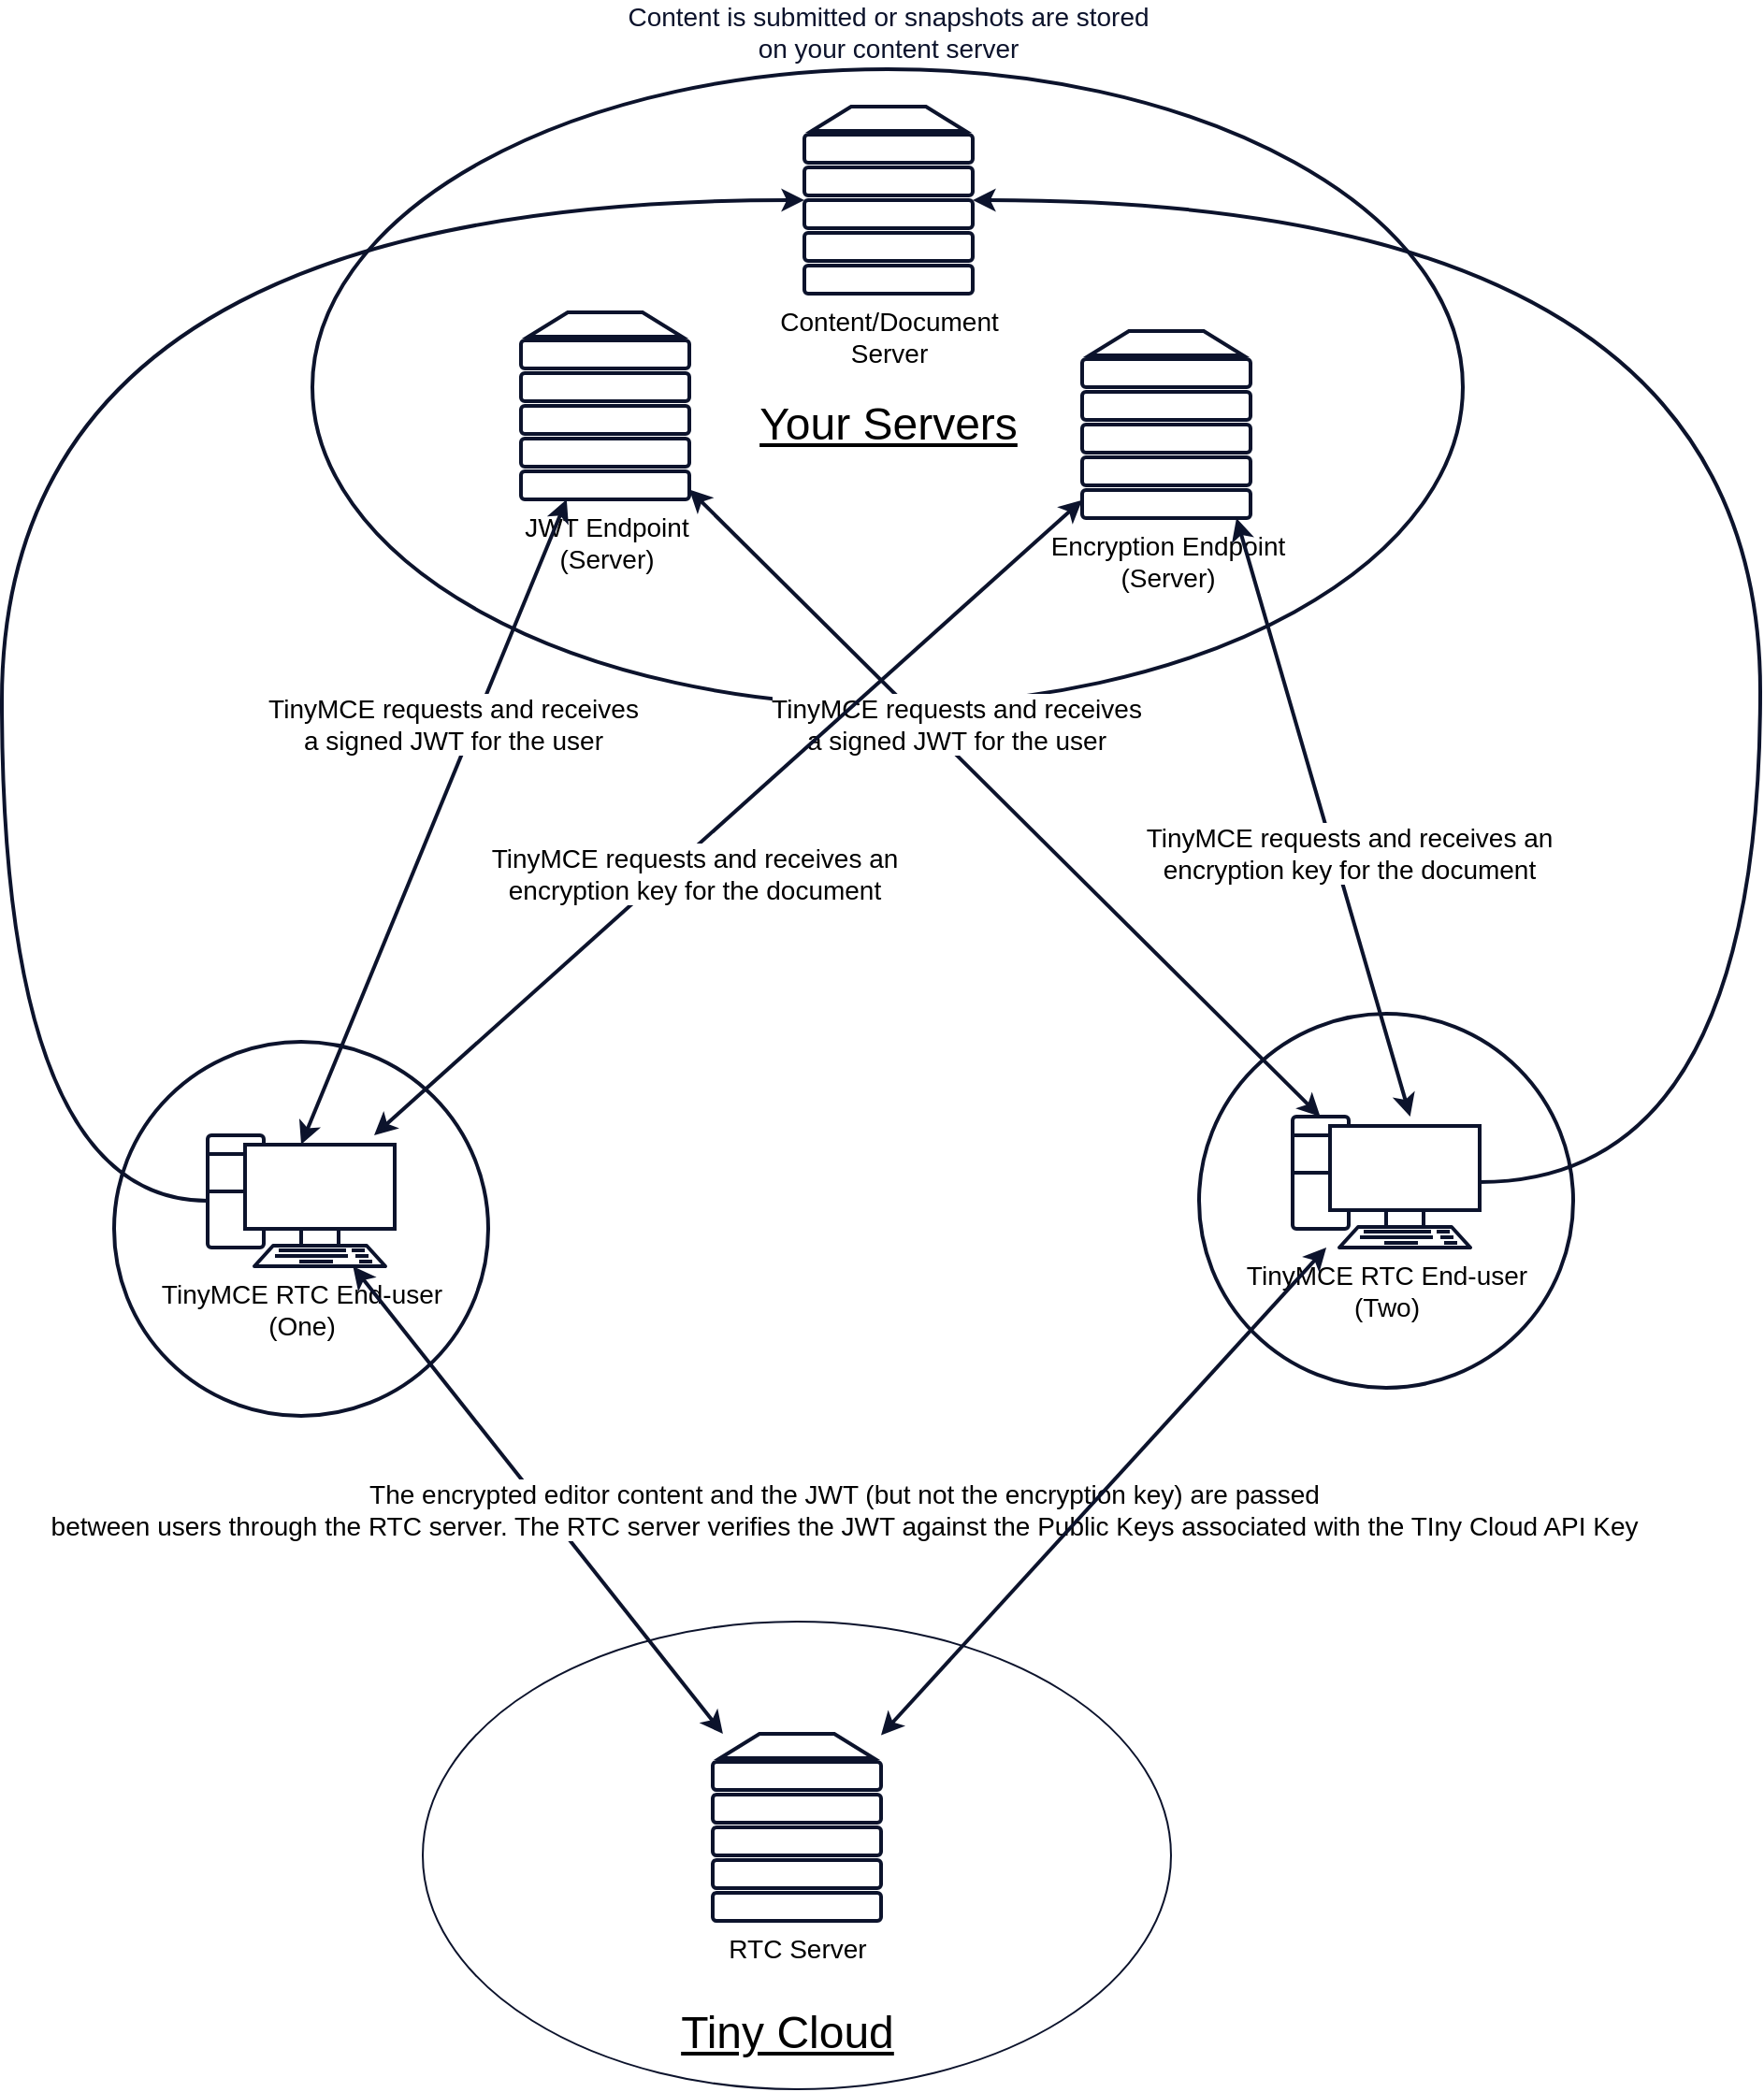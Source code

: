 <mxfile version="14.9.6" type="device"><diagram id="-Rux2A9cZbcUw8DSModv" name="Page-1"><mxGraphModel dx="1605" dy="2370" grid="1" gridSize="10" guides="1" tooltips="1" connect="1" arrows="1" fold="1" page="1" pageScale="1" pageWidth="827" pageHeight="1169" math="0" shadow="0"><root><mxCell id="0"/><mxCell id="1" parent="0"/><mxCell id="9XM25v2RONkY_Wt0G9QZ-12" value="" style="ellipse;whiteSpace=wrap;html=1;aspect=fixed;strokeColor=#0C132C;strokeWidth=2;fontSize=14;" parent="1" vertex="1"><mxGeometry y="430" width="200" height="200" as="geometry"/></mxCell><mxCell id="9XM25v2RONkY_Wt0G9QZ-11" value="" style="ellipse;whiteSpace=wrap;html=1;aspect=fixed;strokeColor=#0C132C;strokeWidth=2;fontSize=14;" parent="1" vertex="1"><mxGeometry x="580" y="415" width="200" height="200" as="geometry"/></mxCell><mxCell id="9XM25v2RONkY_Wt0G9QZ-8" value="" style="ellipse;whiteSpace=wrap;html=1;strokeColor=#0c132c;fontSize=14;" parent="1" vertex="1"><mxGeometry x="165" y="740" width="400" height="250" as="geometry"/></mxCell><mxCell id="9XM25v2RONkY_Wt0G9QZ-9" value="" style="ellipse;whiteSpace=wrap;html=1;strokeColor=#0C132C;strokeWidth=2;" parent="1" vertex="1"><mxGeometry x="106" y="-90" width="615" height="340" as="geometry"/></mxCell><mxCell id="9XM25v2RONkY_Wt0G9QZ-1" value="TinyMCE RTC End-user&lt;br&gt;(Two)" style="verticalAlign=top;verticalLabelPosition=bottom;labelPosition=center;align=center;html=1;outlineConnect=0;gradientDirection=north;strokeWidth=2;shape=mxgraph.networks.pc;strokeColor=#0C132C;fontSize=14;" parent="1" vertex="1"><mxGeometry x="630" y="470" width="100" height="70" as="geometry"/></mxCell><mxCell id="9XM25v2RONkY_Wt0G9QZ-2" value="TinyMCE RTC End-user&lt;br&gt;(One)" style="verticalAlign=top;verticalLabelPosition=bottom;labelPosition=center;align=center;html=1;outlineConnect=0;gradientDirection=north;strokeWidth=2;shape=mxgraph.networks.pc;strokeColor=#0C132C;fontSize=14;" parent="1" vertex="1"><mxGeometry x="50" y="480" width="100" height="70" as="geometry"/></mxCell><mxCell id="9XM25v2RONkY_Wt0G9QZ-3" value="RTC Server" style="verticalAlign=top;verticalLabelPosition=bottom;labelPosition=center;align=center;html=1;outlineConnect=0;gradientDirection=north;strokeWidth=2;shape=mxgraph.networks.server;strokeColor=#0C132C;fontSize=14;" parent="1" vertex="1"><mxGeometry x="320" y="800" width="90" height="100" as="geometry"/></mxCell><mxCell id="9XM25v2RONkY_Wt0G9QZ-4" value="Encryption Endpoint&lt;br style=&quot;font-size: 14px;&quot;&gt;(Server)" style="verticalAlign=top;verticalLabelPosition=bottom;labelPosition=center;align=center;html=1;outlineConnect=0;gradientDirection=north;strokeWidth=2;shape=mxgraph.networks.server;strokeColor=#0C132C;fontSize=14;" parent="1" vertex="1"><mxGeometry x="517.5" y="50" width="90" height="100" as="geometry"/></mxCell><mxCell id="9XM25v2RONkY_Wt0G9QZ-5" value="Content/Document&lt;br style=&quot;font-size: 14px;&quot;&gt;Server" style="verticalAlign=top;verticalLabelPosition=bottom;labelPosition=center;align=center;html=1;outlineConnect=0;gradientDirection=north;strokeWidth=2;shape=mxgraph.networks.server;strokeColor=#0C132C;fontSize=14;" parent="1" vertex="1"><mxGeometry x="369" y="-70" width="90" height="100" as="geometry"/></mxCell><mxCell id="9XM25v2RONkY_Wt0G9QZ-6" value="JWT Endpoint&lt;br style=&quot;font-size: 14px;&quot;&gt;(Server)" style="verticalAlign=top;verticalLabelPosition=bottom;labelPosition=center;align=center;html=1;outlineConnect=0;gradientDirection=north;strokeWidth=2;shape=mxgraph.networks.server;strokeColor=#0C132C;fontSize=14;" parent="1" vertex="1"><mxGeometry x="217.5" y="40" width="90" height="100" as="geometry"/></mxCell><mxCell id="CFTIn62m76ZamnZvmNwX-25" value="The encrypted editor content and the JWT (but not the encryption key) are passed&lt;br&gt;between users through the RTC server. The RTC server verifies the JWT against the Public Keys associated with the TIny Cloud API Key" style="endArrow=classic;html=1;strokeColor=#0C132C;strokeWidth=2;fontSize=14;startArrow=classic;startFill=1;" parent="1" source="9XM25v2RONkY_Wt0G9QZ-2" target="9XM25v2RONkY_Wt0G9QZ-3" edge="1"><mxGeometry x="0.661" y="125" width="50" height="50" relative="1" as="geometry"><mxPoint x="390" y="420" as="sourcePoint"/><mxPoint x="440" y="370" as="targetPoint"/><mxPoint as="offset"/></mxGeometry></mxCell><mxCell id="CFTIn62m76ZamnZvmNwX-26" value="" style="endArrow=classic;html=1;strokeColor=#0C132C;strokeWidth=2;fontSize=14;startArrow=classic;startFill=1;" parent="1" source="9XM25v2RONkY_Wt0G9QZ-3" target="9XM25v2RONkY_Wt0G9QZ-1" edge="1"><mxGeometry width="50" height="50" relative="1" as="geometry"><mxPoint x="607.497" y="690" as="sourcePoint"/><mxPoint x="805.258" y="940" as="targetPoint"/></mxGeometry></mxCell><mxCell id="CFTIn62m76ZamnZvmNwX-27" value="" style="endArrow=classic;html=1;strokeColor=#0C132C;strokeWidth=2;edgeStyle=orthogonalEdgeStyle;curved=1;fontSize=14;" parent="1" source="9XM25v2RONkY_Wt0G9QZ-1" target="9XM25v2RONkY_Wt0G9QZ-5" edge="1"><mxGeometry width="50" height="50" relative="1" as="geometry"><mxPoint x="390" y="420" as="sourcePoint"/><mxPoint x="440" y="370" as="targetPoint"/><Array as="points"><mxPoint x="880" y="505"/><mxPoint x="880" y="-20"/></Array></mxGeometry></mxCell><mxCell id="CFTIn62m76ZamnZvmNwX-31" value="TinyMCE requests and receives&lt;br&gt;a signed JWT for the user" style="endArrow=classic;html=1;strokeColor=#0C132C;strokeWidth=2;entryX=0.5;entryY=0.07;entryDx=0;entryDy=0;entryPerimeter=0;fontSize=14;startArrow=classic;startFill=1;endFill=1;" parent="1" source="9XM25v2RONkY_Wt0G9QZ-6" target="9XM25v2RONkY_Wt0G9QZ-2" edge="1"><mxGeometry x="-0.279" y="-12" width="50" height="50" relative="1" as="geometry"><mxPoint x="390" y="350" as="sourcePoint"/><mxPoint x="440" y="300" as="targetPoint"/><mxPoint x="1" as="offset"/></mxGeometry></mxCell><mxCell id="CFTIn62m76ZamnZvmNwX-32" value="&lt;span style=&quot;color: rgb(0 , 0 , 0) ; font-family: &amp;#34;helvetica&amp;#34; ; font-size: 14px ; font-style: normal ; font-weight: 400 ; letter-spacing: normal ; text-align: center ; text-indent: 0px ; text-transform: none ; word-spacing: 0px ; background-color: rgb(255 , 255 , 255) ; display: inline ; float: none&quot;&gt;TinyMCE requests and receives&lt;br&gt;a signed JWT for the user&lt;/span&gt;" style="endArrow=classic;html=1;strokeColor=#0C132C;strokeWidth=2;endFill=1;startArrow=classic;startFill=1;fontSize=14;" parent="1" source="9XM25v2RONkY_Wt0G9QZ-1" target="9XM25v2RONkY_Wt0G9QZ-6" edge="1"><mxGeometry x="0.204" y="-12" width="50" height="50" relative="1" as="geometry"><mxPoint x="261.925" y="140" as="sourcePoint"/><mxPoint x="380" y="430" as="targetPoint"/><mxPoint as="offset"/></mxGeometry></mxCell><mxCell id="CFTIn62m76ZamnZvmNwX-34" value="" style="endArrow=classic;html=1;strokeColor=#0C132C;strokeWidth=2;edgeStyle=orthogonalEdgeStyle;curved=1;fontSize=14;" parent="1" source="9XM25v2RONkY_Wt0G9QZ-2" target="9XM25v2RONkY_Wt0G9QZ-5" edge="1"><mxGeometry width="50" height="50" relative="1" as="geometry"><mxPoint x="390" y="350" as="sourcePoint"/><mxPoint x="440" y="300" as="targetPoint"/><Array as="points"><mxPoint x="-60" y="515"/><mxPoint x="-60" y="-20"/></Array></mxGeometry></mxCell><mxCell id="CFTIn62m76ZamnZvmNwX-35" value="&lt;span style=&quot;font-family: &amp;#34;helvetica&amp;#34;&quot;&gt;TinyMCE requests and receives an&lt;/span&gt;&lt;br style=&quot;font-family: &amp;#34;helvetica&amp;#34;&quot;&gt;&lt;span style=&quot;font-family: &amp;#34;helvetica&amp;#34;&quot;&gt;encryption key for the document&lt;/span&gt;" style="endArrow=classic;html=1;strokeColor=#0C132C;strokeWidth=2;fontSize=14;startArrow=classic;startFill=1;endFill=1;" parent="1" source="9XM25v2RONkY_Wt0G9QZ-4" target="9XM25v2RONkY_Wt0G9QZ-2" edge="1"><mxGeometry x="0.132" y="10" width="50" height="50" relative="1" as="geometry"><mxPoint x="390" y="350" as="sourcePoint"/><mxPoint x="440" y="300" as="targetPoint"/><mxPoint as="offset"/></mxGeometry></mxCell><mxCell id="CFTIn62m76ZamnZvmNwX-36" value="&lt;span style=&quot;color: rgb(0 , 0 , 0) ; font-family: &amp;#34;helvetica&amp;#34; ; font-size: 14px ; font-style: normal ; font-weight: 400 ; letter-spacing: normal ; text-align: center ; text-indent: 0px ; text-transform: none ; word-spacing: 0px ; background-color: rgb(255 , 255 , 255) ; display: inline ; float: none&quot;&gt;TinyMCE requests and receives an&lt;/span&gt;&lt;br style=&quot;color: rgb(0 , 0 , 0) ; font-family: &amp;#34;helvetica&amp;#34; ; font-size: 14px ; font-style: normal ; font-weight: 400 ; letter-spacing: normal ; text-align: center ; text-indent: 0px ; text-transform: none ; word-spacing: 0px&quot;&gt;&lt;span style=&quot;color: rgb(0 , 0 , 0) ; font-family: &amp;#34;helvetica&amp;#34; ; font-size: 14px ; font-style: normal ; font-weight: 400 ; letter-spacing: normal ; text-align: center ; text-indent: 0px ; text-transform: none ; word-spacing: 0px ; background-color: rgb(255 , 255 , 255) ; display: inline ; float: none&quot;&gt;encryption key for the document&lt;/span&gt;" style="endArrow=classic;html=1;strokeColor=#0C132C;strokeWidth=2;fontSize=14;startArrow=classic;startFill=1;endFill=1;" parent="1" edge="1"><mxGeometry x="0.138" y="7" width="50" height="50" relative="1" as="geometry"><mxPoint x="599.996" y="150" as="sourcePoint"/><mxPoint x="692.836" y="470" as="targetPoint"/><mxPoint y="-1" as="offset"/></mxGeometry></mxCell><mxCell id="CFTIn62m76ZamnZvmNwX-37" value="Content is submitted or snapshots are stored on your content server" style="text;html=1;strokeColor=none;fillColor=none;align=center;verticalAlign=middle;whiteSpace=wrap;rounded=0;sketch=0;fontSize=14;fontColor=#0C132C;" parent="1" vertex="1"><mxGeometry x="269" y="-120" width="290" height="20" as="geometry"/></mxCell><mxCell id="7dGveI1olkKZkGAarNNc-3" value="Tiny Cloud" style="text;html=1;strokeColor=none;fillColor=none;align=center;verticalAlign=middle;whiteSpace=wrap;rounded=0;fontStyle=4;fontSize=24;" vertex="1" parent="1"><mxGeometry x="240" y="950" width="240" height="20" as="geometry"/></mxCell><mxCell id="7dGveI1olkKZkGAarNNc-4" value="Your Servers" style="text;html=1;strokeColor=none;fillColor=none;align=center;verticalAlign=middle;whiteSpace=wrap;rounded=0;fontStyle=4;fontSize=24;" vertex="1" parent="1"><mxGeometry x="294" y="90" width="240" height="20" as="geometry"/></mxCell></root></mxGraphModel></diagram></mxfile>